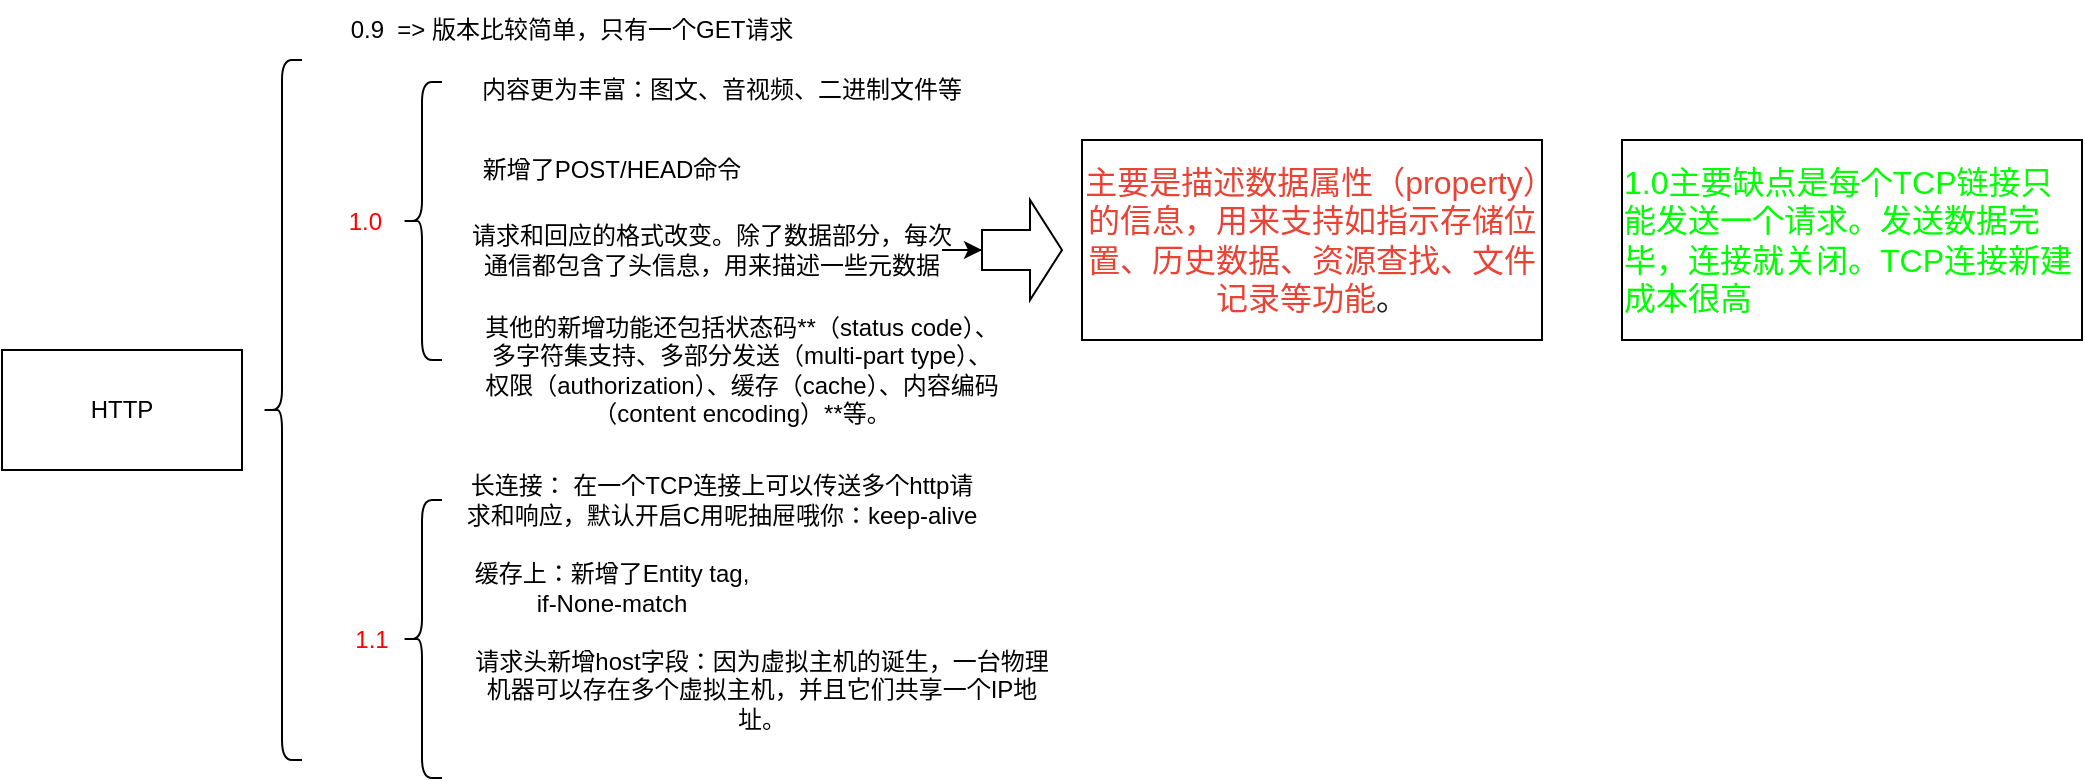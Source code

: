 <mxfile version="17.4.3" type="github">
  <diagram id="0bQSHRujg9YkCvUWJZAw" name="Page-1">
    <mxGraphModel dx="1422" dy="794" grid="1" gridSize="10" guides="1" tooltips="1" connect="1" arrows="1" fold="1" page="1" pageScale="1" pageWidth="827" pageHeight="1169" math="0" shadow="0">
      <root>
        <mxCell id="0" />
        <mxCell id="1" parent="0" />
        <mxCell id="GiKUS96F9qBPB6XzEvdl-1" value="HTTP" style="rounded=0;whiteSpace=wrap;html=1;" parent="1" vertex="1">
          <mxGeometry x="40" y="195" width="120" height="60" as="geometry" />
        </mxCell>
        <mxCell id="66dcFxaVkQrHTLht1TZp-1" value="" style="shape=curlyBracket;whiteSpace=wrap;html=1;rounded=1;" vertex="1" parent="1">
          <mxGeometry x="170" y="50" width="20" height="350" as="geometry" />
        </mxCell>
        <mxCell id="66dcFxaVkQrHTLht1TZp-2" value="0.9&amp;nbsp; =&amp;gt; 版本比较简单，只有一个GET请求" style="text;html=1;strokeColor=none;fillColor=none;align=center;verticalAlign=middle;whiteSpace=wrap;rounded=0;labelPosition=center;verticalLabelPosition=middle;" vertex="1" parent="1">
          <mxGeometry x="210" y="20" width="230" height="30" as="geometry" />
        </mxCell>
        <mxCell id="66dcFxaVkQrHTLht1TZp-3" value="1.0&amp;nbsp;&amp;nbsp;" style="text;html=1;strokeColor=none;fillColor=none;align=center;verticalAlign=middle;whiteSpace=wrap;rounded=0;labelPosition=center;verticalLabelPosition=middle;fontColor=#FF0000;" vertex="1" parent="1">
          <mxGeometry x="210" y="115.5" width="30" height="30" as="geometry" />
        </mxCell>
        <mxCell id="66dcFxaVkQrHTLht1TZp-4" value="" style="shape=curlyBracket;whiteSpace=wrap;html=1;rounded=1;" vertex="1" parent="1">
          <mxGeometry x="240" y="61" width="20" height="139" as="geometry" />
        </mxCell>
        <mxCell id="66dcFxaVkQrHTLht1TZp-5" value="内容更为丰富：图文、音视频、二进制文件等" style="text;html=1;strokeColor=none;fillColor=none;align=center;verticalAlign=middle;whiteSpace=wrap;rounded=0;" vertex="1" parent="1">
          <mxGeometry x="270" y="50" width="260" height="30" as="geometry" />
        </mxCell>
        <mxCell id="66dcFxaVkQrHTLht1TZp-6" value="新增了POST/HEAD命令" style="text;html=1;strokeColor=none;fillColor=none;align=center;verticalAlign=middle;whiteSpace=wrap;rounded=0;" vertex="1" parent="1">
          <mxGeometry x="270" y="90" width="150" height="30" as="geometry" />
        </mxCell>
        <mxCell id="66dcFxaVkQrHTLht1TZp-9" value="" style="edgeStyle=orthogonalEdgeStyle;rounded=0;orthogonalLoop=1;jettySize=auto;html=1;fontColor=#FF0000;" edge="1" parent="1" source="66dcFxaVkQrHTLht1TZp-7" target="66dcFxaVkQrHTLht1TZp-8">
          <mxGeometry relative="1" as="geometry" />
        </mxCell>
        <mxCell id="66dcFxaVkQrHTLht1TZp-7" value="请求和回应的格式改变。除了数据部分，每次通信都包含了头信息，用来描述一些元数据" style="text;html=1;strokeColor=none;fillColor=none;align=center;verticalAlign=middle;whiteSpace=wrap;rounded=0;" vertex="1" parent="1">
          <mxGeometry x="270" y="130" width="250" height="30" as="geometry" />
        </mxCell>
        <mxCell id="66dcFxaVkQrHTLht1TZp-8" value="" style="shape=singleArrow;whiteSpace=wrap;html=1;arrowWidth=0.4;arrowSize=0.4;fontColor=#FF0000;" vertex="1" parent="1">
          <mxGeometry x="530" y="120" width="40" height="50" as="geometry" />
        </mxCell>
        <mxCell id="66dcFxaVkQrHTLht1TZp-10" value="&lt;span style=&quot;color: rgb(234 , 67 , 53) ; font-family: &amp;#34;arial&amp;#34; , sans-serif ; font-size: 16px ; text-align: left ; background-color: rgb(255 , 255 , 255)&quot;&gt;主要是描述数据属性（property）的信息，用来支持如指示存储位置、历史数据、资源查找、文件记录等功能&lt;/span&gt;&lt;span style=&quot;color: rgb(32 , 33 , 36) ; font-family: &amp;#34;arial&amp;#34; , sans-serif ; font-size: 16px ; text-align: left ; background-color: rgb(255 , 255 , 255)&quot;&gt;。&lt;/span&gt;" style="rounded=0;whiteSpace=wrap;html=1;fontColor=#FF0000;" vertex="1" parent="1">
          <mxGeometry x="580" y="90" width="230" height="100" as="geometry" />
        </mxCell>
        <mxCell id="66dcFxaVkQrHTLht1TZp-12" value="其他的新增功能还包括状态码**（status code）、多字符集支持、多部分发送（multi-part type）、权限（authorization）、缓存（cache）、内容编码（content encoding）**等。" style="text;html=1;strokeColor=none;fillColor=none;align=center;verticalAlign=middle;whiteSpace=wrap;rounded=0;fontSize=12;fontColor=#000000;" vertex="1" parent="1">
          <mxGeometry x="280" y="190" width="260" height="30" as="geometry" />
        </mxCell>
        <mxCell id="66dcFxaVkQrHTLht1TZp-13" value="1.1" style="text;html=1;strokeColor=none;fillColor=none;align=center;verticalAlign=middle;whiteSpace=wrap;rounded=0;labelPosition=center;verticalLabelPosition=middle;fontColor=#FF0000;" vertex="1" parent="1">
          <mxGeometry x="210" y="324.5" width="30" height="30" as="geometry" />
        </mxCell>
        <mxCell id="66dcFxaVkQrHTLht1TZp-14" value="" style="shape=curlyBracket;whiteSpace=wrap;html=1;rounded=1;" vertex="1" parent="1">
          <mxGeometry x="240" y="270" width="20" height="139" as="geometry" />
        </mxCell>
        <mxCell id="66dcFxaVkQrHTLht1TZp-15" value="缓存上：新增了Entity tag, if-None-match" style="text;html=1;strokeColor=none;fillColor=none;align=center;verticalAlign=middle;whiteSpace=wrap;rounded=0;" vertex="1" parent="1">
          <mxGeometry x="270" y="299" width="150" height="30" as="geometry" />
        </mxCell>
        <mxCell id="66dcFxaVkQrHTLht1TZp-17" value="长连接： 在一个TCP连接上可以传送多个http请求和响应，默认开启C用呢抽屉哦你：keep-alive" style="text;html=1;strokeColor=none;fillColor=none;align=center;verticalAlign=middle;whiteSpace=wrap;rounded=0;" vertex="1" parent="1">
          <mxGeometry x="270" y="255" width="260" height="30" as="geometry" />
        </mxCell>
        <mxCell id="66dcFxaVkQrHTLht1TZp-18" value="&lt;div style=&quot;text-align: left&quot;&gt;&lt;font face=&quot;arial, sans-serif&quot;&gt;&lt;span style=&quot;font-size: 16px ; background-color: rgb(255 , 255 , 255)&quot;&gt;1.0主要缺点是每个TCP链接只能发送一个请求。发送数据完毕，连接就关闭。TCP连接新建成本很高&lt;/span&gt;&lt;/font&gt;&lt;/div&gt;" style="rounded=0;whiteSpace=wrap;html=1;fontColor=#00FF00;" vertex="1" parent="1">
          <mxGeometry x="850" y="90" width="230" height="100" as="geometry" />
        </mxCell>
        <mxCell id="66dcFxaVkQrHTLht1TZp-19" value="请求头新增host字段：因为虚拟主机的诞生，一台物理机器可以存在多个虚拟主机，并且它们共享一个IP地址。" style="text;html=1;strokeColor=none;fillColor=none;align=center;verticalAlign=middle;whiteSpace=wrap;rounded=0;" vertex="1" parent="1">
          <mxGeometry x="270" y="350" width="300" height="30" as="geometry" />
        </mxCell>
      </root>
    </mxGraphModel>
  </diagram>
</mxfile>
